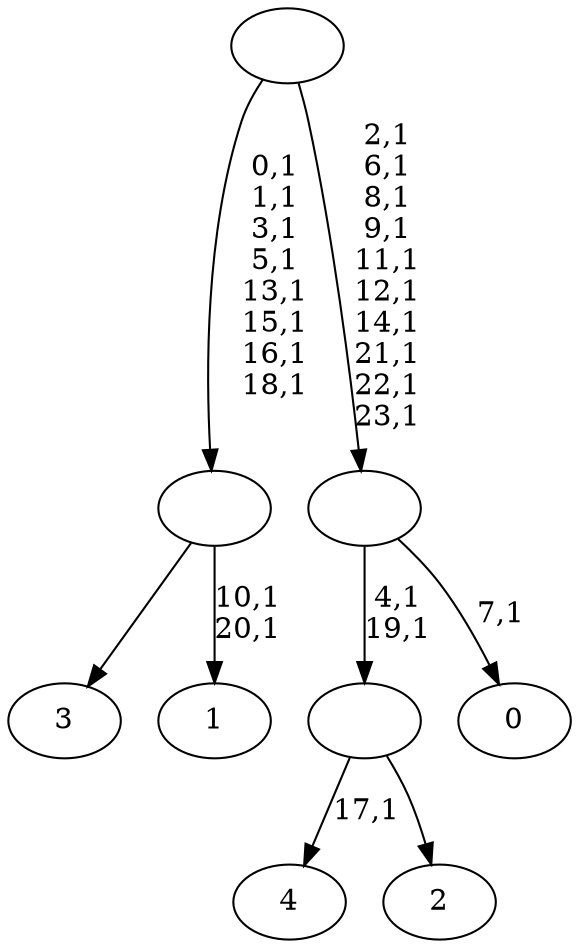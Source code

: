 digraph T {
	29 [label="4"]
	27 [label="3"]
	26 [label="2"]
	25 [label=""]
	23 [label="1"]
	20 [label=""]
	12 [label="0"]
	10 [label=""]
	0 [label=""]
	25 -> 29 [label="17,1"]
	25 -> 26 [label=""]
	20 -> 23 [label="10,1\n20,1"]
	20 -> 27 [label=""]
	10 -> 12 [label="7,1"]
	10 -> 25 [label="4,1\n19,1"]
	0 -> 10 [label="2,1\n6,1\n8,1\n9,1\n11,1\n12,1\n14,1\n21,1\n22,1\n23,1"]
	0 -> 20 [label="0,1\n1,1\n3,1\n5,1\n13,1\n15,1\n16,1\n18,1"]
}
